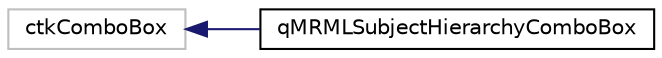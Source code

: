 digraph "Graphical Class Hierarchy"
{
  bgcolor="transparent";
  edge [fontname="Helvetica",fontsize="10",labelfontname="Helvetica",labelfontsize="10"];
  node [fontname="Helvetica",fontsize="10",shape=record];
  rankdir="LR";
  Node1027 [label="ctkComboBox",height=0.2,width=0.4,color="grey75"];
  Node1027 -> Node0 [dir="back",color="midnightblue",fontsize="10",style="solid",fontname="Helvetica"];
  Node0 [label="qMRMLSubjectHierarchyComboBox",height=0.2,width=0.4,color="black",URL="$classqMRMLSubjectHierarchyComboBox.html"];
}
